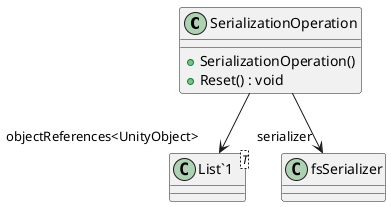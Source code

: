 @startuml
class SerializationOperation {
    + SerializationOperation()
    + Reset() : void
}
class "List`1"<T> {
}
SerializationOperation --> "serializer" fsSerializer
SerializationOperation --> "objectReferences<UnityObject>" "List`1"
@enduml
